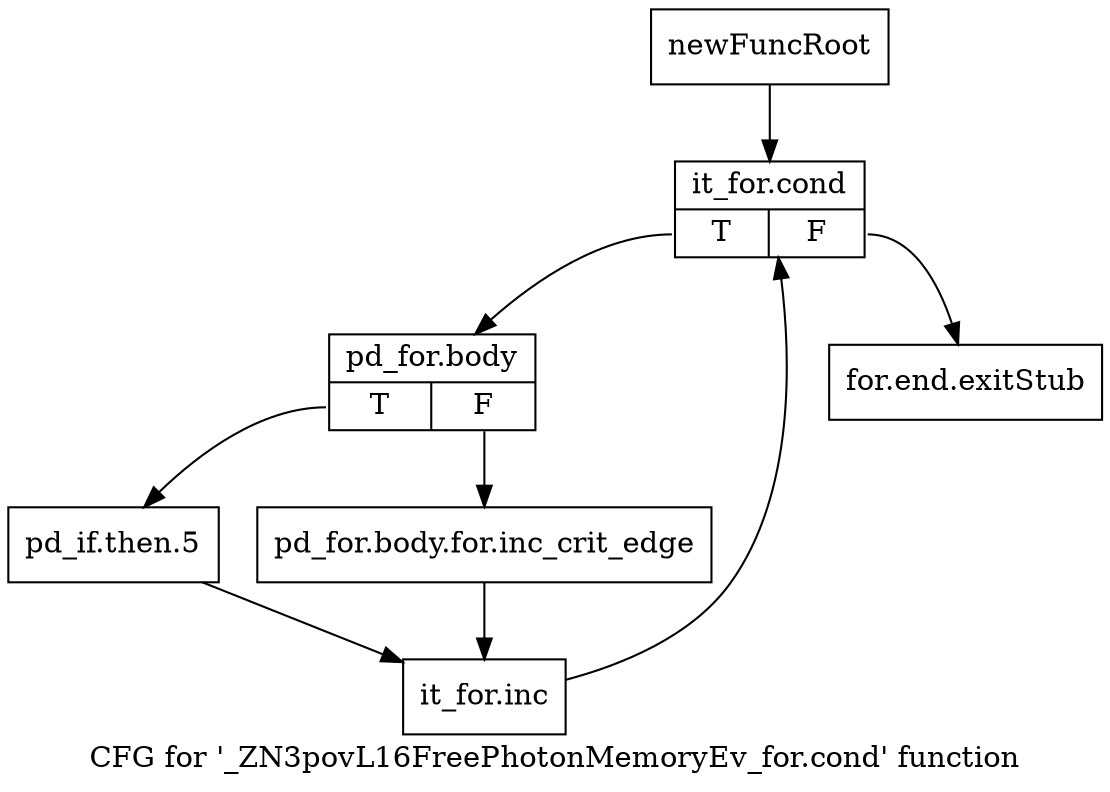 digraph "CFG for '_ZN3povL16FreePhotonMemoryEv_for.cond' function" {
	label="CFG for '_ZN3povL16FreePhotonMemoryEv_for.cond' function";

	Node0x29e1470 [shape=record,label="{newFuncRoot}"];
	Node0x29e1470 -> Node0x29e1510;
	Node0x29e14c0 [shape=record,label="{for.end.exitStub}"];
	Node0x29e1510 [shape=record,label="{it_for.cond|{<s0>T|<s1>F}}"];
	Node0x29e1510:s0 -> Node0x29e1560;
	Node0x29e1510:s1 -> Node0x29e14c0;
	Node0x29e1560 [shape=record,label="{pd_for.body|{<s0>T|<s1>F}}"];
	Node0x29e1560:s0 -> Node0x29e1600;
	Node0x29e1560:s1 -> Node0x29e15b0;
	Node0x29e15b0 [shape=record,label="{pd_for.body.for.inc_crit_edge}"];
	Node0x29e15b0 -> Node0x29e1650;
	Node0x29e1600 [shape=record,label="{pd_if.then.5}"];
	Node0x29e1600 -> Node0x29e1650;
	Node0x29e1650 [shape=record,label="{it_for.inc}"];
	Node0x29e1650 -> Node0x29e1510;
}
